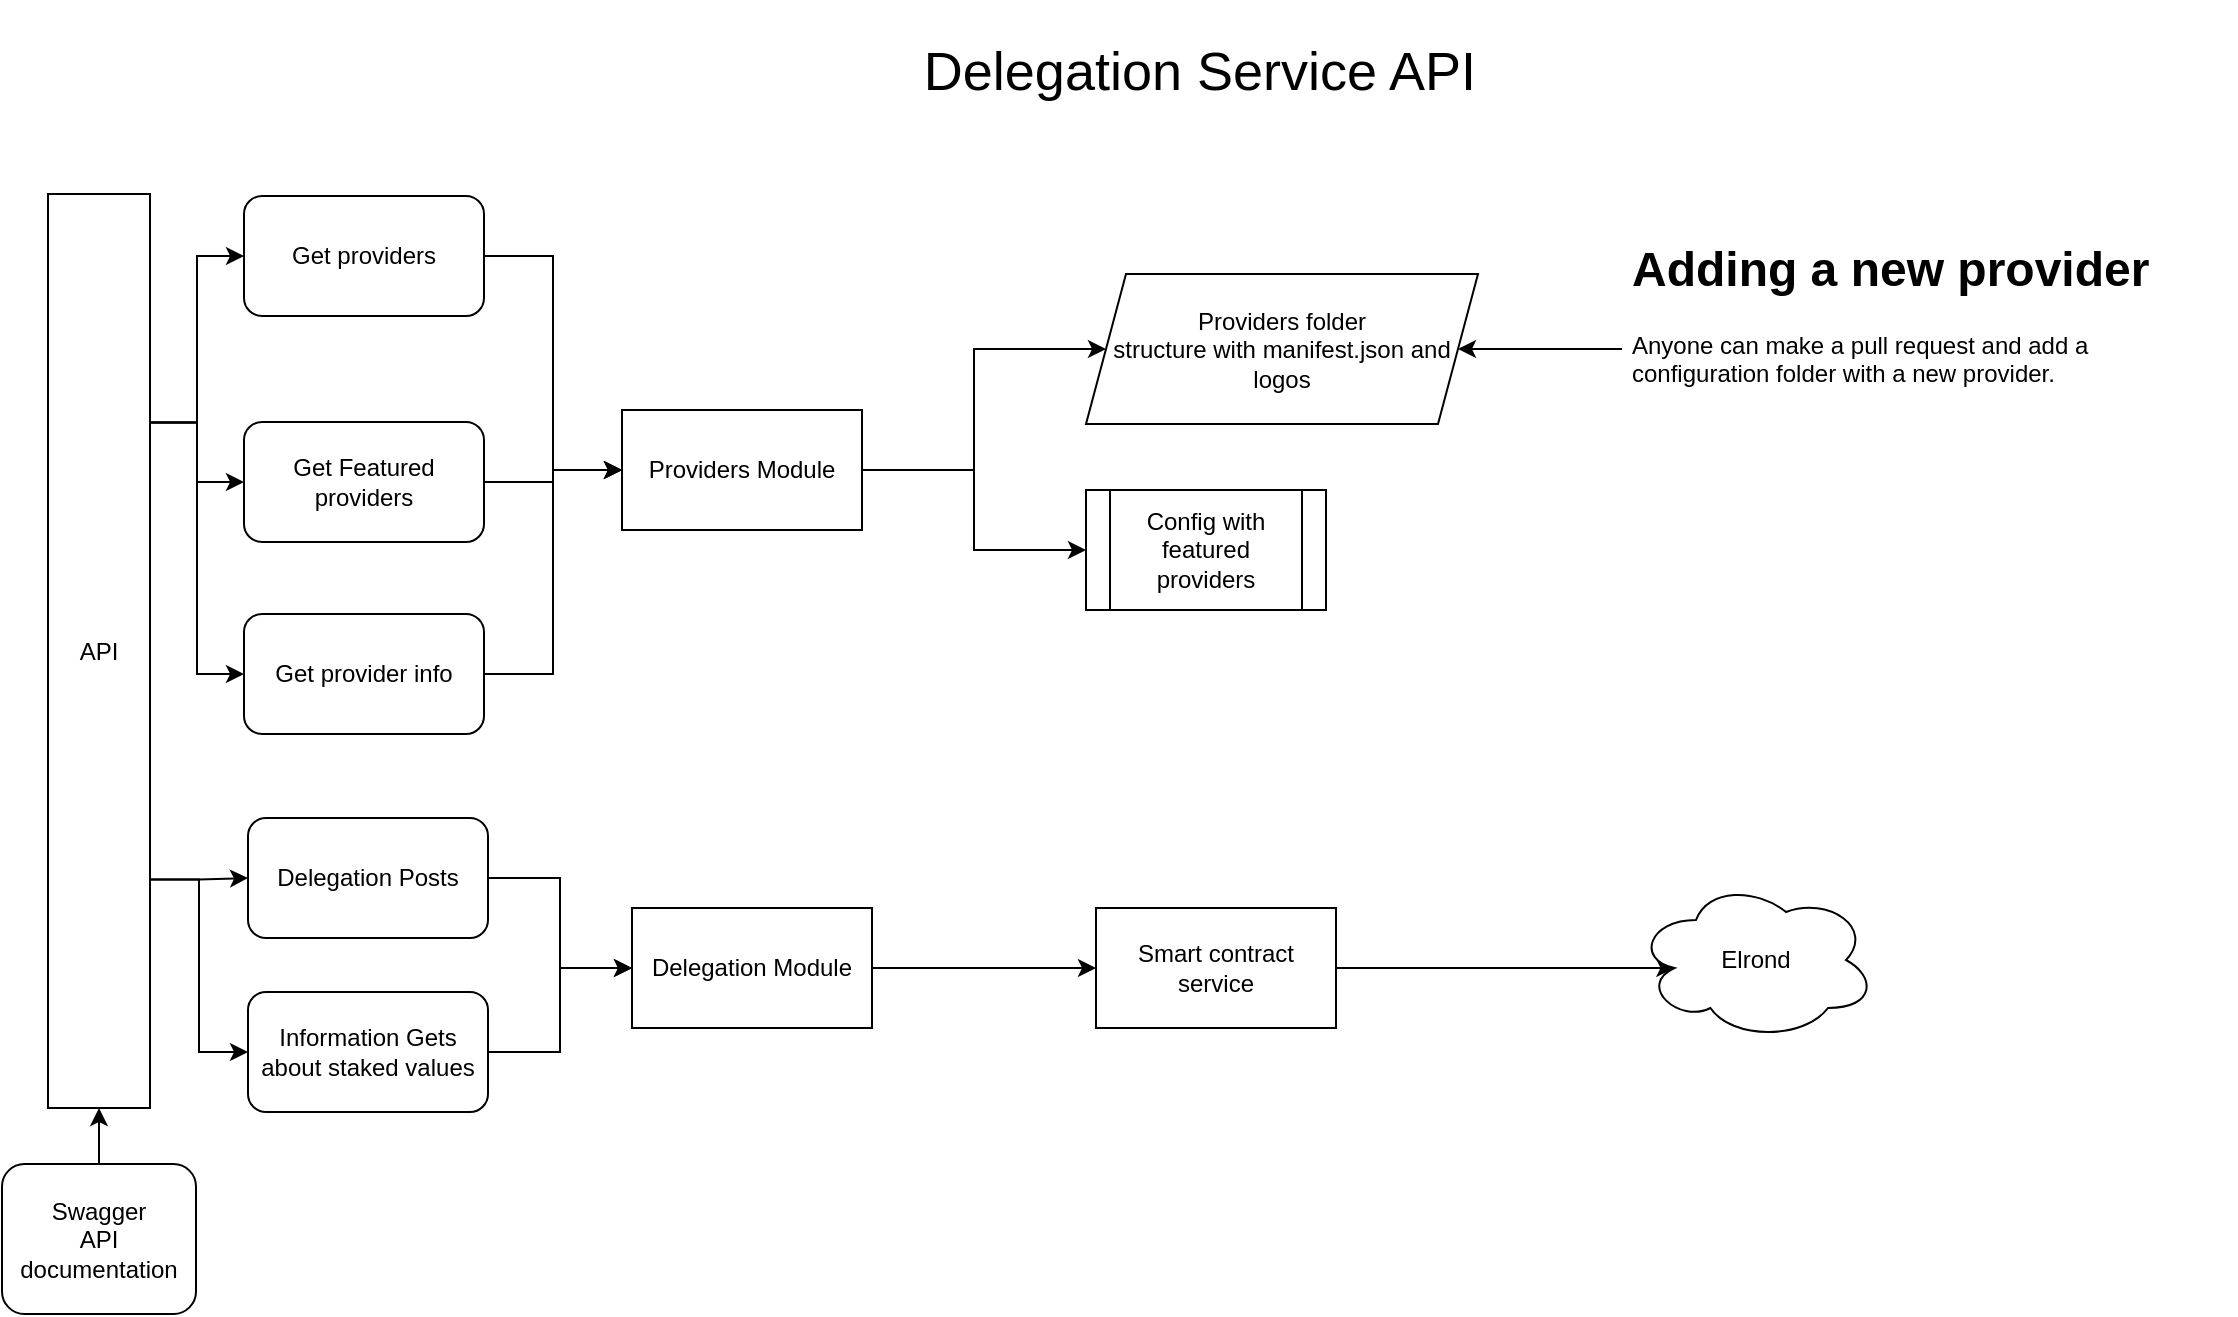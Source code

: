 <mxfile version="13.10.0" type="device"><diagram id="WSeX9AtBmoVCKHA7QA46" name="Page-1"><mxGraphModel dx="1826" dy="1242" grid="0" gridSize="10" guides="1" tooltips="1" connect="1" arrows="1" fold="1" page="0" pageScale="1" pageWidth="827" pageHeight="1169" math="0" shadow="0"><root><mxCell id="0"/><mxCell id="1" parent="0"/><mxCell id="Dpbjne3FC02CdltRRv22-6" style="edgeStyle=orthogonalEdgeStyle;rounded=0;orthogonalLoop=1;jettySize=auto;html=1;exitX=1;exitY=0.5;exitDx=0;exitDy=0;entryX=0;entryY=0.5;entryDx=0;entryDy=0;" edge="1" parent="1" source="Dpbjne3FC02CdltRRv22-1" target="Dpbjne3FC02CdltRRv22-5"><mxGeometry relative="1" as="geometry"/></mxCell><mxCell id="Dpbjne3FC02CdltRRv22-14" style="edgeStyle=orthogonalEdgeStyle;rounded=0;orthogonalLoop=1;jettySize=auto;html=1;exitX=1;exitY=0.5;exitDx=0;exitDy=0;entryX=0;entryY=0.5;entryDx=0;entryDy=0;" edge="1" parent="1" source="Dpbjne3FC02CdltRRv22-1" target="Dpbjne3FC02CdltRRv22-13"><mxGeometry relative="1" as="geometry"/></mxCell><mxCell id="Dpbjne3FC02CdltRRv22-1" value="Providers Module" style="rounded=0;whiteSpace=wrap;html=1;" vertex="1" parent="1"><mxGeometry x="4" y="69" width="120" height="60" as="geometry"/></mxCell><mxCell id="Dpbjne3FC02CdltRRv22-26" style="edgeStyle=orthogonalEdgeStyle;rounded=0;orthogonalLoop=1;jettySize=auto;html=1;exitX=1;exitY=0.5;exitDx=0;exitDy=0;entryX=0;entryY=0.5;entryDx=0;entryDy=0;" edge="1" parent="1" source="Dpbjne3FC02CdltRRv22-2" target="Dpbjne3FC02CdltRRv22-25"><mxGeometry relative="1" as="geometry"/></mxCell><mxCell id="Dpbjne3FC02CdltRRv22-2" value="Delegation Module" style="rounded=0;whiteSpace=wrap;html=1;" vertex="1" parent="1"><mxGeometry x="9" y="318" width="120" height="60" as="geometry"/></mxCell><mxCell id="Dpbjne3FC02CdltRRv22-7" style="edgeStyle=orthogonalEdgeStyle;rounded=0;orthogonalLoop=1;jettySize=auto;html=1;exitX=1;exitY=0.5;exitDx=0;exitDy=0;entryX=0;entryY=0.5;entryDx=0;entryDy=0;" edge="1" parent="1" source="Dpbjne3FC02CdltRRv22-3" target="Dpbjne3FC02CdltRRv22-2"><mxGeometry relative="1" as="geometry"/></mxCell><mxCell id="Dpbjne3FC02CdltRRv22-3" value="Delegation Posts" style="rounded=1;whiteSpace=wrap;html=1;" vertex="1" parent="1"><mxGeometry x="-183" y="273" width="120" height="60" as="geometry"/></mxCell><mxCell id="Dpbjne3FC02CdltRRv22-8" style="edgeStyle=orthogonalEdgeStyle;rounded=0;orthogonalLoop=1;jettySize=auto;html=1;exitX=1;exitY=0.5;exitDx=0;exitDy=0;entryX=0;entryY=0.5;entryDx=0;entryDy=0;" edge="1" parent="1" source="Dpbjne3FC02CdltRRv22-4" target="Dpbjne3FC02CdltRRv22-2"><mxGeometry relative="1" as="geometry"/></mxCell><mxCell id="Dpbjne3FC02CdltRRv22-4" value="Information Gets about staked values" style="rounded=1;whiteSpace=wrap;html=1;" vertex="1" parent="1"><mxGeometry x="-183" y="360" width="120" height="60" as="geometry"/></mxCell><mxCell id="Dpbjne3FC02CdltRRv22-5" value="Providers folder&lt;br&gt;structure with manifest.json and logos" style="shape=parallelogram;perimeter=parallelogramPerimeter;whiteSpace=wrap;html=1;fixedSize=1;" vertex="1" parent="1"><mxGeometry x="236" y="1" width="196" height="75" as="geometry"/></mxCell><mxCell id="Dpbjne3FC02CdltRRv22-11" style="edgeStyle=orthogonalEdgeStyle;rounded=0;orthogonalLoop=1;jettySize=auto;html=1;exitX=1;exitY=0.5;exitDx=0;exitDy=0;entryX=0;entryY=0.5;entryDx=0;entryDy=0;" edge="1" parent="1" source="Dpbjne3FC02CdltRRv22-9" target="Dpbjne3FC02CdltRRv22-1"><mxGeometry relative="1" as="geometry"/></mxCell><mxCell id="Dpbjne3FC02CdltRRv22-9" value="Get providers" style="rounded=1;whiteSpace=wrap;html=1;" vertex="1" parent="1"><mxGeometry x="-185" y="-38" width="120" height="60" as="geometry"/></mxCell><mxCell id="Dpbjne3FC02CdltRRv22-12" style="edgeStyle=orthogonalEdgeStyle;rounded=0;orthogonalLoop=1;jettySize=auto;html=1;exitX=1;exitY=0.5;exitDx=0;exitDy=0;" edge="1" parent="1" source="Dpbjne3FC02CdltRRv22-10" target="Dpbjne3FC02CdltRRv22-1"><mxGeometry relative="1" as="geometry"/></mxCell><mxCell id="Dpbjne3FC02CdltRRv22-10" value="Get Featured providers" style="rounded=1;whiteSpace=wrap;html=1;" vertex="1" parent="1"><mxGeometry x="-185" y="75" width="120" height="60" as="geometry"/></mxCell><mxCell id="Dpbjne3FC02CdltRRv22-13" value="Config with featured providers" style="shape=process;whiteSpace=wrap;html=1;backgroundOutline=1;" vertex="1" parent="1"><mxGeometry x="236" y="109" width="120" height="60" as="geometry"/></mxCell><mxCell id="Dpbjne3FC02CdltRRv22-18" style="edgeStyle=orthogonalEdgeStyle;rounded=0;orthogonalLoop=1;jettySize=auto;html=1;exitX=0;exitY=0.5;exitDx=0;exitDy=0;entryX=1;entryY=0.5;entryDx=0;entryDy=0;" edge="1" parent="1" source="Dpbjne3FC02CdltRRv22-17" target="Dpbjne3FC02CdltRRv22-5"><mxGeometry relative="1" as="geometry"/></mxCell><mxCell id="Dpbjne3FC02CdltRRv22-17" value="&lt;h1&gt;Adding a new provider&lt;/h1&gt;&lt;p&gt;Anyone can make a pull request and add a configuration folder with a new provider.&lt;/p&gt;" style="text;html=1;strokeColor=none;fillColor=none;spacing=5;spacingTop=-20;whiteSpace=wrap;overflow=hidden;rounded=0;" vertex="1" parent="1"><mxGeometry x="504" y="-21.5" width="307" height="120" as="geometry"/></mxCell><mxCell id="Dpbjne3FC02CdltRRv22-21" style="edgeStyle=orthogonalEdgeStyle;rounded=0;orthogonalLoop=1;jettySize=auto;html=1;exitX=1;exitY=0.25;exitDx=0;exitDy=0;entryX=0;entryY=0.5;entryDx=0;entryDy=0;" edge="1" parent="1" source="Dpbjne3FC02CdltRRv22-20" target="Dpbjne3FC02CdltRRv22-9"><mxGeometry relative="1" as="geometry"/></mxCell><mxCell id="Dpbjne3FC02CdltRRv22-22" style="edgeStyle=orthogonalEdgeStyle;rounded=0;orthogonalLoop=1;jettySize=auto;html=1;exitX=1;exitY=0.25;exitDx=0;exitDy=0;entryX=0;entryY=0.5;entryDx=0;entryDy=0;" edge="1" parent="1" source="Dpbjne3FC02CdltRRv22-20" target="Dpbjne3FC02CdltRRv22-10"><mxGeometry relative="1" as="geometry"/></mxCell><mxCell id="Dpbjne3FC02CdltRRv22-23" style="edgeStyle=orthogonalEdgeStyle;rounded=0;orthogonalLoop=1;jettySize=auto;html=1;exitX=1;exitY=0.75;exitDx=0;exitDy=0;entryX=0;entryY=0.5;entryDx=0;entryDy=0;" edge="1" parent="1" source="Dpbjne3FC02CdltRRv22-20" target="Dpbjne3FC02CdltRRv22-3"><mxGeometry relative="1" as="geometry"/></mxCell><mxCell id="Dpbjne3FC02CdltRRv22-24" style="edgeStyle=orthogonalEdgeStyle;rounded=0;orthogonalLoop=1;jettySize=auto;html=1;exitX=1;exitY=0.75;exitDx=0;exitDy=0;entryX=0;entryY=0.5;entryDx=0;entryDy=0;" edge="1" parent="1" source="Dpbjne3FC02CdltRRv22-20" target="Dpbjne3FC02CdltRRv22-4"><mxGeometry relative="1" as="geometry"/></mxCell><mxCell id="Dpbjne3FC02CdltRRv22-32" style="edgeStyle=orthogonalEdgeStyle;rounded=0;orthogonalLoop=1;jettySize=auto;html=1;exitX=1;exitY=0.25;exitDx=0;exitDy=0;entryX=0;entryY=0.5;entryDx=0;entryDy=0;" edge="1" parent="1" source="Dpbjne3FC02CdltRRv22-20" target="Dpbjne3FC02CdltRRv22-31"><mxGeometry relative="1" as="geometry"/></mxCell><mxCell id="Dpbjne3FC02CdltRRv22-20" value="API" style="rounded=0;whiteSpace=wrap;html=1;" vertex="1" parent="1"><mxGeometry x="-283" y="-39" width="51" height="457" as="geometry"/></mxCell><mxCell id="Dpbjne3FC02CdltRRv22-28" style="edgeStyle=orthogonalEdgeStyle;rounded=0;orthogonalLoop=1;jettySize=auto;html=1;exitX=1;exitY=0.5;exitDx=0;exitDy=0;entryX=0.16;entryY=0.55;entryDx=0;entryDy=0;entryPerimeter=0;" edge="1" parent="1" source="Dpbjne3FC02CdltRRv22-25" target="Dpbjne3FC02CdltRRv22-27"><mxGeometry relative="1" as="geometry"/></mxCell><mxCell id="Dpbjne3FC02CdltRRv22-25" value="Smart contract service" style="rounded=0;whiteSpace=wrap;html=1;" vertex="1" parent="1"><mxGeometry x="241" y="318" width="120" height="60" as="geometry"/></mxCell><mxCell id="Dpbjne3FC02CdltRRv22-27" value="Elrond" style="ellipse;shape=cloud;whiteSpace=wrap;html=1;" vertex="1" parent="1"><mxGeometry x="511" y="304" width="120" height="80" as="geometry"/></mxCell><mxCell id="Dpbjne3FC02CdltRRv22-30" style="edgeStyle=orthogonalEdgeStyle;rounded=0;orthogonalLoop=1;jettySize=auto;html=1;exitX=0.5;exitY=0;exitDx=0;exitDy=0;entryX=0.5;entryY=1;entryDx=0;entryDy=0;" edge="1" parent="1" source="Dpbjne3FC02CdltRRv22-29" target="Dpbjne3FC02CdltRRv22-20"><mxGeometry relative="1" as="geometry"/></mxCell><mxCell id="Dpbjne3FC02CdltRRv22-29" value="Swagger&lt;br&gt;API documentation" style="rounded=1;whiteSpace=wrap;html=1;" vertex="1" parent="1"><mxGeometry x="-306" y="446" width="97" height="75" as="geometry"/></mxCell><mxCell id="Dpbjne3FC02CdltRRv22-33" style="edgeStyle=orthogonalEdgeStyle;rounded=0;orthogonalLoop=1;jettySize=auto;html=1;exitX=1;exitY=0.5;exitDx=0;exitDy=0;entryX=0;entryY=0.5;entryDx=0;entryDy=0;" edge="1" parent="1" source="Dpbjne3FC02CdltRRv22-31" target="Dpbjne3FC02CdltRRv22-1"><mxGeometry relative="1" as="geometry"/></mxCell><mxCell id="Dpbjne3FC02CdltRRv22-31" value="Get provider info" style="rounded=1;whiteSpace=wrap;html=1;" vertex="1" parent="1"><mxGeometry x="-185" y="171" width="120" height="60" as="geometry"/></mxCell><mxCell id="Dpbjne3FC02CdltRRv22-34" value="&lt;font style=&quot;font-size: 27px&quot;&gt;Delegation Service API&lt;/font&gt;" style="text;html=1;strokeColor=none;fillColor=none;align=center;verticalAlign=middle;whiteSpace=wrap;rounded=0;" vertex="1" parent="1"><mxGeometry x="6" y="-136" width="574" height="71" as="geometry"/></mxCell></root></mxGraphModel></diagram></drtfile>